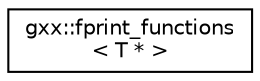 digraph "Graphical Class Hierarchy"
{
  edge [fontname="Helvetica",fontsize="10",labelfontname="Helvetica",labelfontsize="10"];
  node [fontname="Helvetica",fontsize="10",shape=record];
  rankdir="LR";
  Node1 [label="gxx::fprint_functions\l\< T * \>",height=0.2,width=0.4,color="black", fillcolor="white", style="filled",URL="$structgxx_1_1fprint__functions_3_01T_01_5_01_4.html"];
}
